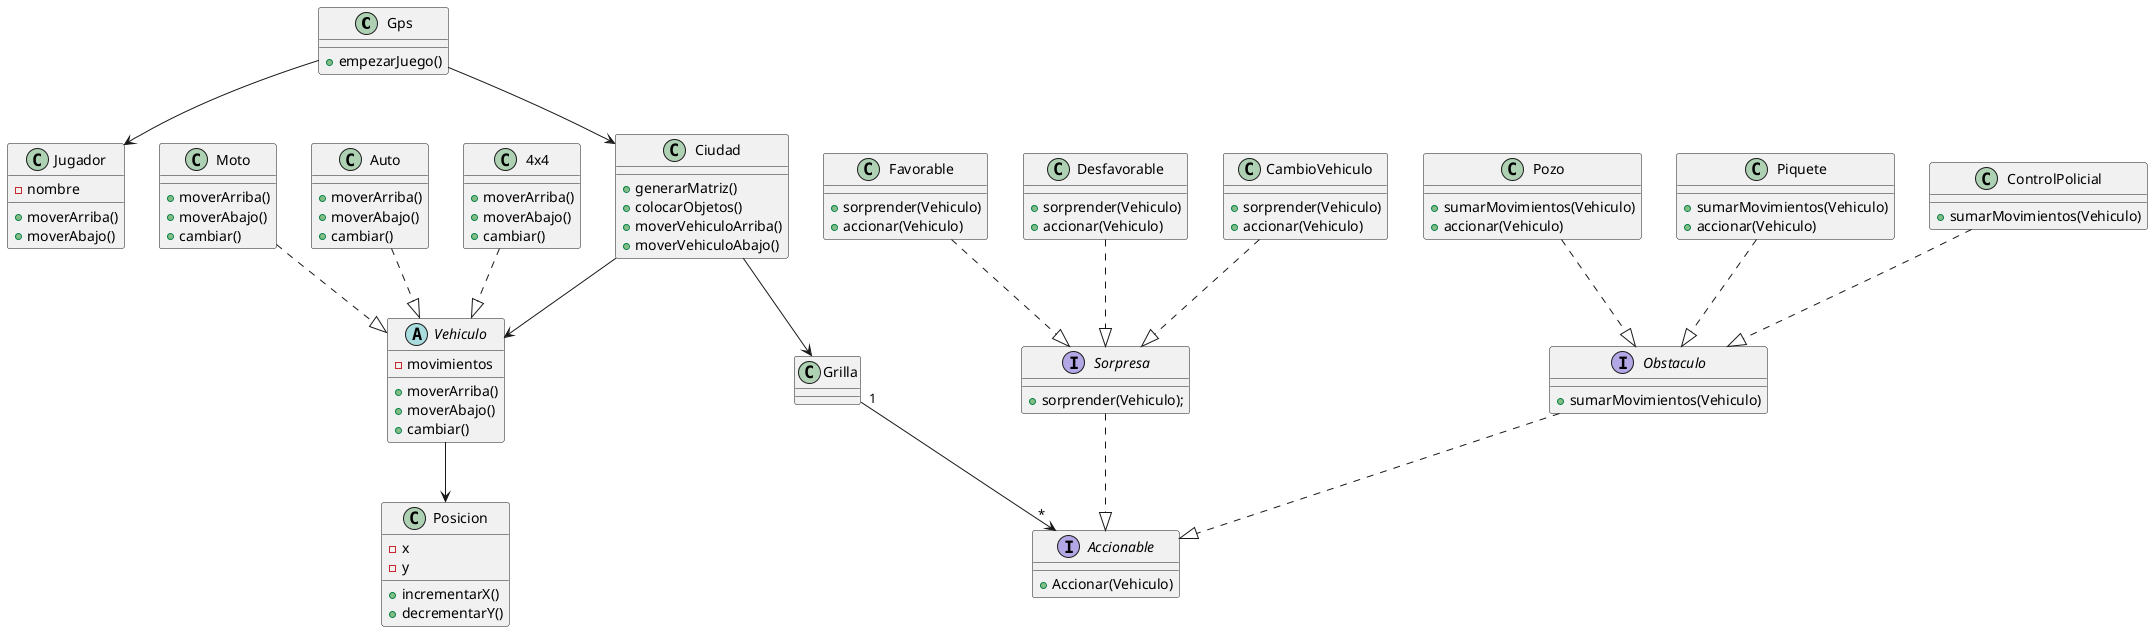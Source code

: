 @startuml
'https://plantuml.com/class-diagram

class Gps{
    + empezarJuego()
}

class Jugador{
    - nombre

    + moverArriba()
    + moverAbajo()
}

abstract Vehiculo{
    - movimientos
    + moverArriba()
    + moverAbajo()
    + cambiar()
}

interface Accionable{
    +Accionar(Vehiculo)
}

class Moto{
    + moverArriba()
    + moverAbajo()
    + cambiar()
}
class Auto{
    + moverArriba()
    + moverAbajo()
    + cambiar()
}

class 4x4{
    + moverArriba()
    + moverAbajo()
    + cambiar()
}

class Ciudad{
    + generarMatriz()
    + colocarObjetos()
    + moverVehiculoArriba()
    + moverVehiculoAbajo()
}

class Posicion{
    - x
    - y
    + incrementarX()
    + decrementarY()
}

interface Sorpresa{
    + sorprender(Vehiculo);
}

class Favorable{
    + sorprender(Vehiculo)
    + accionar(Vehiculo)
}

class Desfavorable{
    + sorprender(Vehiculo)
    + accionar(Vehiculo)
}

class CambioVehiculo{
    + sorprender(Vehiculo)
    + accionar(Vehiculo)
}

interface Obstaculo{
    + sumarMovimientos(Vehiculo)
}

class Pozo{
    + sumarMovimientos(Vehiculo)
     + accionar(Vehiculo)
}

class Piquete{
    + sumarMovimientos(Vehiculo)
    + accionar(Vehiculo)
}

class ControlPolicial{
    + sumarMovimientos(Vehiculo)

}


Moto ..|> Vehiculo
Auto ..|> Vehiculo
4x4 ..|> Vehiculo
Gps --> Jugador
Gps --> Ciudad
Vehiculo --> Posicion
Pozo ..|> Obstaculo

Piquete ..|> Obstaculo

ControlPolicial ..|> Obstaculo

Grilla "1" --> "*" Accionable
Ciudad --> Vehiculo
Ciudad --> Grilla
Favorable ..|> Sorpresa

Desfavorable ..|> Sorpresa

CambioVehiculo ..|> Sorpresa


Sorpresa ..|> Accionable
Obstaculo ..|> Accionable


@enduml